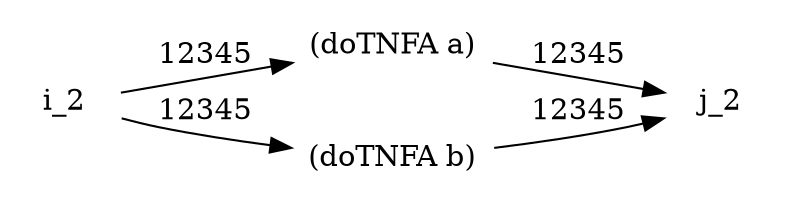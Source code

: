 digraph createTNFAAlt
{
  rankdir = LR;

  rankdir = LR;

  doA[ texlbl = "(doTNFA a)"
        , shape = plaintext
        , label = "(doTNFA a)"];

  doB[ texlbl = "(doTNFA b)"
        , shape = plaintext
        , label = "(doTNFA b)"];

  i_2[ texlbl = "$i$"
   , shape = plaintext];

  j_2[ texlbl = "$i+1$"
   , shape = plaintext]
  
  i_2 -> doA[ texlbl = "$\epsilon/Alt1Start_k(pos)$"
            , label = "12345"];
  i_2 -> doB[ texlbl = "$\epsilon/Alt2Start_k(pos)$"
            , label = "12345"];

  doA -> j_2[ texlbl = "$\epsilon/Alt1End_k(pos)$"
            , label = "12345"];
  doB -> j_2[ texlbl = "$\epsilon/Alt2End_k(pos)$"
            , label = "12345"];
}
